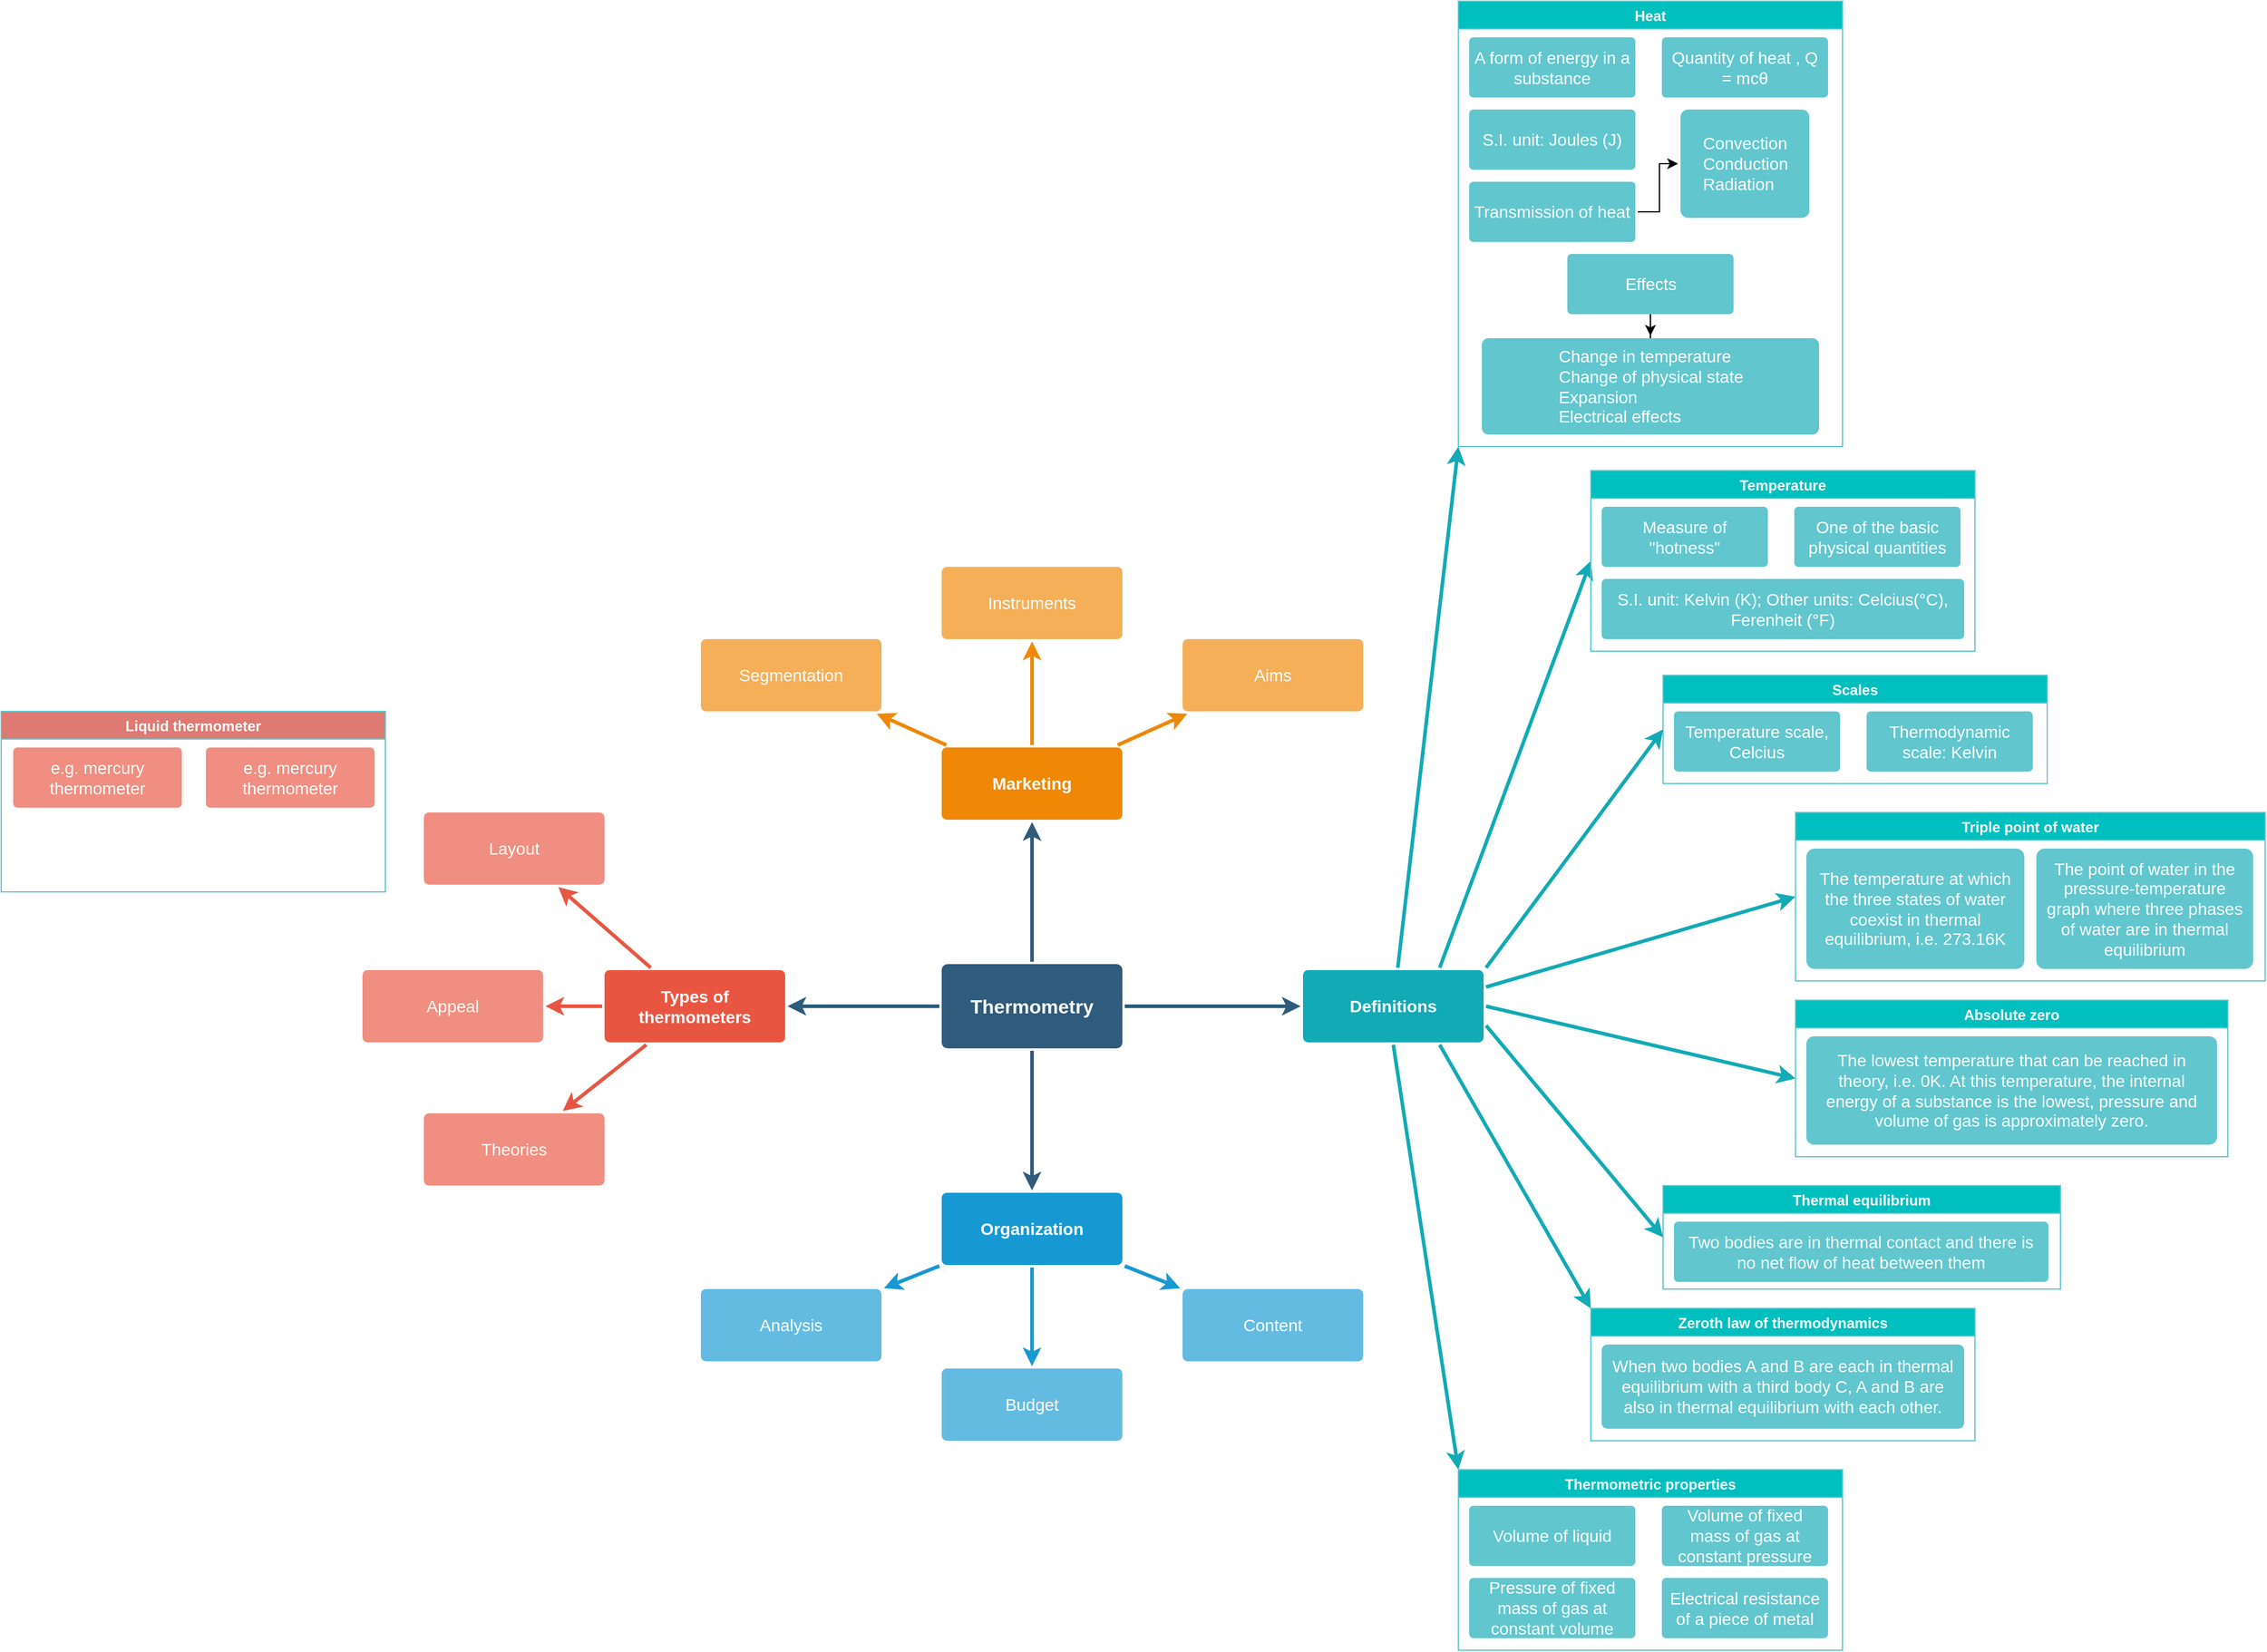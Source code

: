 <mxfile version="13.10.0" type="embed">
    <diagram id="TbqbvbvdqebI-6xGTyaE" name="Page-1">
        <mxGraphModel dx="2243" dy="2118" grid="1" gridSize="10" guides="1" tooltips="1" connect="1" arrows="1" fold="1" page="1" pageScale="1" pageWidth="827" pageHeight="1169" math="1" shadow="0">
            <root>
                <mxCell id="0"/>
                <mxCell id="1" parent="0"/>
                <mxCell id="195" value="" style="edgeStyle=none;rounded=0;jumpStyle=none;html=1;shadow=0;labelBackgroundColor=none;startArrow=none;startFill=0;endArrow=classic;endFill=1;jettySize=auto;orthogonalLoop=1;strokeColor=#2F5B7C;strokeWidth=3;fontFamily=Helvetica;fontSize=16;fontColor=#23445D;spacing=5;" edge="1" parent="1" source="199" target="214">
                    <mxGeometry relative="1" as="geometry"/>
                </mxCell>
                <mxCell id="196" value="" style="edgeStyle=none;rounded=0;jumpStyle=none;html=1;shadow=0;labelBackgroundColor=none;startArrow=none;startFill=0;endArrow=classic;endFill=1;jettySize=auto;orthogonalLoop=1;strokeColor=#2F5B7C;strokeWidth=3;fontFamily=Helvetica;fontSize=16;fontColor=#23445D;spacing=5;" edge="1" parent="1" source="199" target="221">
                    <mxGeometry relative="1" as="geometry"/>
                </mxCell>
                <mxCell id="197" value="" style="edgeStyle=none;rounded=0;jumpStyle=none;html=1;shadow=0;labelBackgroundColor=none;startArrow=none;startFill=0;endArrow=classic;endFill=1;jettySize=auto;orthogonalLoop=1;strokeColor=#2F5B7C;strokeWidth=3;fontFamily=Helvetica;fontSize=16;fontColor=#23445D;spacing=5;" edge="1" parent="1" source="199" target="210">
                    <mxGeometry relative="1" as="geometry"/>
                </mxCell>
                <mxCell id="198" value="" style="edgeStyle=none;rounded=0;jumpStyle=none;html=1;shadow=0;labelBackgroundColor=none;startArrow=none;startFill=0;endArrow=classic;endFill=1;jettySize=auto;orthogonalLoop=1;strokeColor=#2F5B7C;strokeWidth=3;fontFamily=Helvetica;fontSize=16;fontColor=#23445D;spacing=5;" edge="1" parent="1" source="199" target="203">
                    <mxGeometry relative="1" as="geometry"/>
                </mxCell>
                <mxCell id="199" value="Thermometry" style="rounded=1;whiteSpace=wrap;html=1;shadow=0;labelBackgroundColor=none;strokeColor=none;strokeWidth=3;fillColor=#2F5B7C;fontFamily=Helvetica;fontSize=16;fontColor=#FFFFFF;align=center;fontStyle=1;spacing=5;arcSize=7;perimeterSpacing=2;" vertex="1" parent="1">
                    <mxGeometry x="501" y="450" width="150" height="70" as="geometry"/>
                </mxCell>
                <mxCell id="200" value="" style="edgeStyle=none;rounded=1;jumpStyle=none;html=1;shadow=0;labelBackgroundColor=none;startArrow=none;startFill=0;jettySize=auto;orthogonalLoop=1;strokeColor=#E85642;strokeWidth=3;fontFamily=Helvetica;fontSize=14;fontColor=#FFFFFF;spacing=5;fontStyle=1;fillColor=#b0e3e6;" edge="1" parent="1" source="203" target="206">
                    <mxGeometry relative="1" as="geometry"/>
                </mxCell>
                <mxCell id="201" value="" style="edgeStyle=none;rounded=1;jumpStyle=none;html=1;shadow=0;labelBackgroundColor=none;startArrow=none;startFill=0;jettySize=auto;orthogonalLoop=1;strokeColor=#E85642;strokeWidth=3;fontFamily=Helvetica;fontSize=14;fontColor=#FFFFFF;spacing=5;fontStyle=1;fillColor=#b0e3e6;" edge="1" parent="1" source="203" target="205">
                    <mxGeometry relative="1" as="geometry"/>
                </mxCell>
                <mxCell id="202" value="" style="edgeStyle=none;rounded=1;jumpStyle=none;html=1;shadow=0;labelBackgroundColor=none;startArrow=none;startFill=0;jettySize=auto;orthogonalLoop=1;strokeColor=#E85642;strokeWidth=3;fontFamily=Helvetica;fontSize=14;fontColor=#FFFFFF;spacing=5;fontStyle=1;fillColor=#b0e3e6;" edge="1" parent="1" source="203" target="204">
                    <mxGeometry relative="1" as="geometry"/>
                </mxCell>
                <mxCell id="203" value="Types of thermometers" style="rounded=1;whiteSpace=wrap;html=1;shadow=0;labelBackgroundColor=none;strokeColor=none;strokeWidth=3;fillColor=#e85642;fontFamily=Helvetica;fontSize=14;fontColor=#FFFFFF;align=center;spacing=5;fontStyle=1;arcSize=7;perimeterSpacing=2;" vertex="1" parent="1">
                    <mxGeometry x="221" y="455" width="150" height="60" as="geometry"/>
                </mxCell>
                <mxCell id="204" value="Theories" style="rounded=1;whiteSpace=wrap;html=1;shadow=0;labelBackgroundColor=none;strokeColor=none;strokeWidth=3;fillColor=#f08e81;fontFamily=Helvetica;fontSize=14;fontColor=#FFFFFF;align=center;spacing=5;fontStyle=0;arcSize=7;perimeterSpacing=2;" vertex="1" parent="1">
                    <mxGeometry x="71" y="574" width="150" height="60" as="geometry"/>
                </mxCell>
                <mxCell id="205" value="Appeal" style="rounded=1;whiteSpace=wrap;html=1;shadow=0;labelBackgroundColor=none;strokeColor=none;strokeWidth=3;fillColor=#f08e81;fontFamily=Helvetica;fontSize=14;fontColor=#FFFFFF;align=center;spacing=5;fontStyle=0;arcSize=7;perimeterSpacing=2;" vertex="1" parent="1">
                    <mxGeometry x="20" y="455" width="150" height="60" as="geometry"/>
                </mxCell>
                <mxCell id="206" value="Layout" style="rounded=1;whiteSpace=wrap;html=1;shadow=0;labelBackgroundColor=none;strokeColor=none;strokeWidth=3;fillColor=#f08e81;fontFamily=Helvetica;fontSize=14;fontColor=#FFFFFF;align=center;spacing=5;fontStyle=0;arcSize=7;perimeterSpacing=2;" vertex="1" parent="1">
                    <mxGeometry x="71" y="324" width="150" height="60" as="geometry"/>
                </mxCell>
                <mxCell id="207" value="" style="edgeStyle=none;rounded=0;jumpStyle=none;html=1;shadow=0;labelBackgroundColor=none;startArrow=none;startFill=0;endArrow=classic;endFill=1;jettySize=auto;orthogonalLoop=1;strokeColor=#1699D3;strokeWidth=3;fontFamily=Helvetica;fontSize=14;fontColor=#FFFFFF;spacing=5;" edge="1" parent="1" source="210" target="213">
                    <mxGeometry relative="1" as="geometry"/>
                </mxCell>
                <mxCell id="208" value="" style="edgeStyle=none;rounded=0;jumpStyle=none;html=1;shadow=0;labelBackgroundColor=none;startArrow=none;startFill=0;endArrow=classic;endFill=1;jettySize=auto;orthogonalLoop=1;strokeColor=#1699D3;strokeWidth=3;fontFamily=Helvetica;fontSize=14;fontColor=#FFFFFF;spacing=5;" edge="1" parent="1" source="210" target="212">
                    <mxGeometry relative="1" as="geometry"/>
                </mxCell>
                <mxCell id="209" value="" style="edgeStyle=none;rounded=0;jumpStyle=none;html=1;shadow=0;labelBackgroundColor=none;startArrow=none;startFill=0;endArrow=classic;endFill=1;jettySize=auto;orthogonalLoop=1;strokeColor=#1699D3;strokeWidth=3;fontFamily=Helvetica;fontSize=14;fontColor=#FFFFFF;spacing=5;" edge="1" parent="1" source="210" target="211">
                    <mxGeometry relative="1" as="geometry"/>
                </mxCell>
                <mxCell id="210" value="Organization" style="rounded=1;whiteSpace=wrap;html=1;shadow=0;labelBackgroundColor=none;strokeColor=none;strokeWidth=3;fillColor=#1699d3;fontFamily=Helvetica;fontSize=14;fontColor=#FFFFFF;align=center;spacing=5;fontStyle=1;arcSize=7;perimeterSpacing=2;" vertex="1" parent="1">
                    <mxGeometry x="501" y="640" width="150" height="60" as="geometry"/>
                </mxCell>
                <mxCell id="211" value="Content" style="rounded=1;whiteSpace=wrap;html=1;shadow=0;labelBackgroundColor=none;strokeColor=none;strokeWidth=3;fillColor=#64bbe2;fontFamily=Helvetica;fontSize=14;fontColor=#FFFFFF;align=center;spacing=5;arcSize=7;perimeterSpacing=2;" vertex="1" parent="1">
                    <mxGeometry x="701" y="720" width="150" height="60" as="geometry"/>
                </mxCell>
                <mxCell id="212" value="Budget" style="rounded=1;whiteSpace=wrap;html=1;shadow=0;labelBackgroundColor=none;strokeColor=none;strokeWidth=3;fillColor=#64bbe2;fontFamily=Helvetica;fontSize=14;fontColor=#FFFFFF;align=center;spacing=5;arcSize=7;perimeterSpacing=2;" vertex="1" parent="1">
                    <mxGeometry x="501" y="786" width="150" height="60" as="geometry"/>
                </mxCell>
                <mxCell id="213" value="Analysis" style="rounded=1;whiteSpace=wrap;html=1;shadow=0;labelBackgroundColor=none;strokeColor=none;strokeWidth=3;fillColor=#64bbe2;fontFamily=Helvetica;fontSize=14;fontColor=#FFFFFF;align=center;spacing=5;arcSize=7;perimeterSpacing=2;" vertex="1" parent="1">
                    <mxGeometry x="301" y="720" width="150" height="60" as="geometry"/>
                </mxCell>
                <mxCell id="214" value="Marketing" style="rounded=1;whiteSpace=wrap;html=1;shadow=0;labelBackgroundColor=none;strokeColor=none;strokeWidth=3;fillColor=#F08705;fontFamily=Helvetica;fontSize=14;fontColor=#FFFFFF;align=center;spacing=5;fontStyle=1;arcSize=7;perimeterSpacing=2;" vertex="1" parent="1">
                    <mxGeometry x="501" y="270" width="150" height="60" as="geometry"/>
                </mxCell>
                <mxCell id="215" value="Aims&lt;br&gt;" style="rounded=1;whiteSpace=wrap;html=1;shadow=0;labelBackgroundColor=none;strokeColor=none;strokeWidth=3;fillColor=#f5af58;fontFamily=Helvetica;fontSize=14;fontColor=#FFFFFF;align=center;spacing=5;arcSize=7;perimeterSpacing=2;" vertex="1" parent="1">
                    <mxGeometry x="701" y="180" width="150" height="60" as="geometry"/>
                </mxCell>
                <mxCell id="216" value="" style="edgeStyle=none;rounded=0;jumpStyle=none;html=1;shadow=0;labelBackgroundColor=none;startArrow=none;startFill=0;endArrow=classic;endFill=1;jettySize=auto;orthogonalLoop=1;strokeColor=#F08705;strokeWidth=3;fontFamily=Helvetica;fontSize=14;fontColor=#FFFFFF;spacing=5;" edge="1" parent="1" source="214" target="215">
                    <mxGeometry relative="1" as="geometry"/>
                </mxCell>
                <mxCell id="217" value="Instruments" style="rounded=1;whiteSpace=wrap;html=1;shadow=0;labelBackgroundColor=none;strokeColor=none;strokeWidth=3;fillColor=#f5af58;fontFamily=Helvetica;fontSize=14;fontColor=#FFFFFF;align=center;spacing=5;arcSize=7;perimeterSpacing=2;" vertex="1" parent="1">
                    <mxGeometry x="501" y="120" width="150" height="60" as="geometry"/>
                </mxCell>
                <mxCell id="218" value="" style="edgeStyle=none;rounded=0;jumpStyle=none;html=1;shadow=0;labelBackgroundColor=none;startArrow=none;startFill=0;endArrow=classic;endFill=1;jettySize=auto;orthogonalLoop=1;strokeColor=#F08705;strokeWidth=3;fontFamily=Helvetica;fontSize=14;fontColor=#FFFFFF;spacing=5;" edge="1" parent="1" source="214" target="217">
                    <mxGeometry relative="1" as="geometry"/>
                </mxCell>
                <mxCell id="219" value="Segmentation" style="rounded=1;whiteSpace=wrap;html=1;shadow=0;labelBackgroundColor=none;strokeColor=none;strokeWidth=3;fillColor=#f5af58;fontFamily=Helvetica;fontSize=14;fontColor=#FFFFFF;align=center;spacing=5;arcSize=7;perimeterSpacing=2;" vertex="1" parent="1">
                    <mxGeometry x="301" y="180" width="150" height="60" as="geometry"/>
                </mxCell>
                <mxCell id="220" value="" style="edgeStyle=none;rounded=0;jumpStyle=none;html=1;shadow=0;labelBackgroundColor=none;startArrow=none;startFill=0;endArrow=classic;endFill=1;jettySize=auto;orthogonalLoop=1;strokeColor=#F08705;strokeWidth=3;fontFamily=Helvetica;fontSize=14;fontColor=#FFFFFF;spacing=5;" edge="1" parent="1" source="214" target="219">
                    <mxGeometry relative="1" as="geometry"/>
                </mxCell>
                <mxCell id="221" value="Definitions" style="rounded=1;whiteSpace=wrap;html=1;shadow=0;labelBackgroundColor=none;strokeColor=none;strokeWidth=3;fillColor=#12aab5;fontFamily=Helvetica;fontSize=14;fontColor=#FFFFFF;align=center;spacing=5;fontStyle=1;arcSize=7;perimeterSpacing=2;" vertex="1" parent="1">
                    <mxGeometry x="801" y="455.0" width="150" height="60" as="geometry"/>
                </mxCell>
                <mxCell id="223" value="" style="edgeStyle=none;rounded=1;jumpStyle=none;html=1;shadow=0;labelBackgroundColor=none;startArrow=none;startFill=0;jettySize=auto;orthogonalLoop=1;strokeColor=#12AAB5;strokeWidth=3;fontFamily=Helvetica;fontSize=14;fontColor=#FFFFFF;spacing=5;fontStyle=1;fillColor=#b0e3e6;exitX=0.5;exitY=1;exitDx=0;exitDy=0;entryX=0;entryY=0;entryDx=0;entryDy=0;" edge="1" parent="1" source="221" target="283">
                    <mxGeometry relative="1" as="geometry">
                        <mxPoint x="937.583" y="592" as="targetPoint"/>
                    </mxGeometry>
                </mxCell>
                <mxCell id="225" value="" style="edgeStyle=none;rounded=1;jumpStyle=none;html=1;shadow=0;labelBackgroundColor=none;startArrow=none;startFill=0;jettySize=auto;orthogonalLoop=1;strokeColor=#12AAB5;strokeWidth=3;fontFamily=Helvetica;fontSize=14;fontColor=#FFFFFF;spacing=5;fontStyle=1;fillColor=#b0e3e6;entryX=0;entryY=0.5;entryDx=0;entryDy=0;exitX=1;exitY=0.25;exitDx=0;exitDy=0;" edge="1" parent="1" source="221" target="270">
                    <mxGeometry relative="1" as="geometry">
                        <mxPoint x="1009" y="516.033" as="targetPoint"/>
                    </mxGeometry>
                </mxCell>
                <mxCell id="227" value="" style="edgeStyle=none;rounded=1;jumpStyle=none;html=1;shadow=0;labelBackgroundColor=none;startArrow=none;startFill=0;jettySize=auto;orthogonalLoop=1;strokeColor=#12AAB5;strokeWidth=3;fontFamily=Helvetica;fontSize=14;fontColor=#FFFFFF;spacing=5;fontStyle=1;fillColor=#b0e3e6;entryX=0;entryY=0.5;entryDx=0;entryDy=0;exitX=0.75;exitY=0;exitDx=0;exitDy=0;" edge="1" parent="1" source="221" target="255">
                    <mxGeometry relative="1" as="geometry">
                        <mxPoint x="1009" y="446.367" as="targetPoint"/>
                    </mxGeometry>
                </mxCell>
                <mxCell id="229" value="" style="edgeStyle=none;rounded=1;jumpStyle=none;html=1;shadow=0;labelBackgroundColor=none;startArrow=none;startFill=0;jettySize=auto;orthogonalLoop=1;strokeColor=#12AAB5;strokeWidth=3;fontFamily=Helvetica;fontSize=14;fontColor=#FFFFFF;spacing=5;fontStyle=1;fillColor=#b0e3e6;entryX=0;entryY=1;entryDx=0;entryDy=0;" edge="1" parent="1" source="221" target="236">
                    <mxGeometry relative="1" as="geometry">
                        <mxPoint x="960" y="369.012" as="targetPoint"/>
                    </mxGeometry>
                </mxCell>
                <mxCell id="236" value="Heat" style="swimlane;gradientColor=none;strokeColor=#61C6CE;fontColor=#FFFFFF;fillColor=#00BFBF;" vertex="1" parent="1">
                    <mxGeometry x="930" y="-350" width="319" height="370" as="geometry"/>
                </mxCell>
                <mxCell id="244" value="&lt;font&gt;A form of energy in a substance&lt;/font&gt;" style="rounded=1;whiteSpace=wrap;html=1;shadow=0;labelBackgroundColor=none;strokeColor=none;strokeWidth=3;fillColor=#61c6ce;fontFamily=Helvetica;fontSize=14;align=center;spacing=5;fontStyle=0;arcSize=7;perimeterSpacing=2;fontColor=#FFFFFF;" vertex="1" parent="236">
                    <mxGeometry x="9" y="30" width="138" height="50" as="geometry"/>
                </mxCell>
                <mxCell id="247" value="&lt;font&gt;Quantity of heat , Q = mcθ&lt;/font&gt;" style="rounded=1;whiteSpace=wrap;html=1;shadow=0;labelBackgroundColor=none;strokeColor=none;strokeWidth=3;fillColor=#61c6ce;fontFamily=Helvetica;fontSize=14;align=center;spacing=5;fontStyle=0;arcSize=7;perimeterSpacing=2;fontColor=#FFFFFF;" vertex="1" parent="236">
                    <mxGeometry x="169" y="30" width="138" height="50" as="geometry"/>
                </mxCell>
                <mxCell id="248" value="&lt;font&gt;S.I. unit: Joules (J)&lt;/font&gt;" style="rounded=1;whiteSpace=wrap;html=1;shadow=0;labelBackgroundColor=none;strokeColor=none;strokeWidth=3;fillColor=#61c6ce;fontFamily=Helvetica;fontSize=14;align=center;spacing=5;fontStyle=0;arcSize=7;perimeterSpacing=2;fontColor=#FFFFFF;" vertex="1" parent="236">
                    <mxGeometry x="9" y="90" width="138" height="50" as="geometry"/>
                </mxCell>
                <mxCell id="249" value="&lt;font&gt;Transmission of heat&lt;/font&gt;" style="rounded=1;whiteSpace=wrap;html=1;shadow=0;labelBackgroundColor=none;strokeColor=none;strokeWidth=3;fillColor=#61c6ce;fontFamily=Helvetica;fontSize=14;align=center;spacing=5;fontStyle=0;arcSize=7;perimeterSpacing=2;fontColor=#FFFFFF;" vertex="1" parent="236">
                    <mxGeometry x="9" y="150" width="138" height="50" as="geometry"/>
                </mxCell>
                <mxCell id="250" value="&lt;div style=&quot;text-align: left&quot;&gt;&lt;span style=&quot;&quot;&gt;Convection&lt;/span&gt;&lt;br&gt;&lt;span style=&quot;&quot;&gt;Conduction&lt;/span&gt;&lt;br&gt;&lt;span style=&quot;&quot;&gt;Radiation&lt;/span&gt;&lt;br&gt;&lt;/div&gt;" style="rounded=1;whiteSpace=wrap;html=1;shadow=0;labelBackgroundColor=none;strokeColor=none;strokeWidth=3;fillColor=#61c6ce;fontFamily=Helvetica;fontSize=14;align=center;spacing=5;fontStyle=0;arcSize=7;perimeterSpacing=2;fontColor=#FFFFFF;" vertex="1" parent="236">
                    <mxGeometry x="184.5" y="90" width="107" height="90" as="geometry"/>
                </mxCell>
                <mxCell id="251" value="" style="edgeStyle=orthogonalEdgeStyle;rounded=0;orthogonalLoop=1;jettySize=auto;html=1;fontColor=#FFFFFF;" edge="1" parent="236" source="249" target="250">
                    <mxGeometry relative="1" as="geometry"/>
                </mxCell>
                <mxCell id="252" value="&lt;font&gt;Effects&lt;/font&gt;" style="rounded=1;whiteSpace=wrap;html=1;shadow=0;labelBackgroundColor=none;strokeColor=none;strokeWidth=3;fillColor=#61c6ce;fontFamily=Helvetica;fontSize=14;align=center;spacing=5;fontStyle=0;arcSize=7;perimeterSpacing=2;fontColor=#FFFFFF;" vertex="1" parent="236">
                    <mxGeometry x="90.5" y="210" width="138" height="50" as="geometry"/>
                </mxCell>
                <mxCell id="253" value="&lt;div style=&quot;text-align: left&quot;&gt;&lt;span style=&quot;&quot;&gt;Change in temperature&lt;/span&gt;&lt;/div&gt;&lt;font&gt;&lt;div style=&quot;text-align: left&quot;&gt;&lt;span&gt;Change of physical state&lt;/span&gt;&lt;/div&gt;&lt;div style=&quot;text-align: left&quot;&gt;&lt;span&gt;Expansion&lt;/span&gt;&lt;/div&gt;&lt;div style=&quot;text-align: left&quot;&gt;&lt;span&gt;Electrical effects&lt;/span&gt;&lt;/div&gt;&lt;/font&gt;" style="rounded=1;whiteSpace=wrap;html=1;shadow=0;labelBackgroundColor=none;strokeColor=none;strokeWidth=3;fillColor=#61c6ce;fontFamily=Helvetica;fontSize=14;align=center;spacing=5;fontStyle=0;arcSize=7;perimeterSpacing=2;fontColor=#FFFFFF;" vertex="1" parent="236">
                    <mxGeometry x="19.5" y="280" width="280" height="80" as="geometry"/>
                </mxCell>
                <mxCell id="254" value="" style="edgeStyle=orthogonalEdgeStyle;rounded=0;orthogonalLoop=1;jettySize=auto;html=1;fontColor=#FFFFFF;" edge="1" parent="236" source="252" target="253">
                    <mxGeometry relative="1" as="geometry"/>
                </mxCell>
                <mxCell id="255" value="Temperature" style="swimlane;gradientColor=none;strokeColor=#61C6CE;fontColor=#FFFFFF;startSize=23;fillColor=#00BFBF;" vertex="1" parent="1">
                    <mxGeometry x="1040" y="40" width="319" height="150" as="geometry"/>
                </mxCell>
                <mxCell id="256" value="Measure of &quot;hotness&quot;" style="rounded=1;whiteSpace=wrap;html=1;shadow=0;labelBackgroundColor=none;strokeColor=none;strokeWidth=3;fillColor=#61c6ce;fontFamily=Helvetica;fontSize=14;align=center;spacing=5;fontStyle=0;arcSize=7;perimeterSpacing=2;fontColor=#FFFFFF;" vertex="1" parent="255">
                    <mxGeometry x="9" y="30" width="138" height="50" as="geometry"/>
                </mxCell>
                <mxCell id="257" value="One of the basic physical quantities" style="rounded=1;whiteSpace=wrap;html=1;shadow=0;labelBackgroundColor=none;strokeColor=none;strokeWidth=3;fillColor=#61c6ce;fontFamily=Helvetica;fontSize=14;align=center;spacing=5;fontStyle=0;arcSize=7;perimeterSpacing=2;fontColor=#FFFFFF;" vertex="1" parent="255">
                    <mxGeometry x="169" y="30" width="138" height="50" as="geometry"/>
                </mxCell>
                <mxCell id="258" value="S.I. unit: Kelvin (K); Other units: Celcius(°C), Ferenheit (°F)" style="rounded=1;whiteSpace=wrap;html=1;shadow=0;labelBackgroundColor=none;strokeColor=none;strokeWidth=3;fillColor=#61c6ce;fontFamily=Helvetica;fontSize=14;align=center;spacing=5;fontStyle=0;arcSize=7;perimeterSpacing=2;fontColor=#FFFFFF;" vertex="1" parent="255">
                    <mxGeometry x="9" y="90" width="301" height="50" as="geometry"/>
                </mxCell>
                <mxCell id="265" value="Scales" style="swimlane;strokeColor=#61C6CE;fontColor=#FFFFFF;startSize=23;fillColor=#00BFBF;" vertex="1" parent="1">
                    <mxGeometry x="1100" y="210" width="319" height="90" as="geometry"/>
                </mxCell>
                <mxCell id="266" value="Temperature scale, Celcius" style="rounded=1;whiteSpace=wrap;html=1;shadow=0;labelBackgroundColor=none;strokeColor=none;strokeWidth=3;fillColor=#61c6ce;fontFamily=Helvetica;fontSize=14;align=center;spacing=5;fontStyle=0;arcSize=7;perimeterSpacing=2;fontColor=#FFFFFF;" vertex="1" parent="265">
                    <mxGeometry x="9" y="30" width="138" height="50" as="geometry"/>
                </mxCell>
                <mxCell id="267" value="Thermodynamic scale: Kelvin" style="rounded=1;whiteSpace=wrap;html=1;shadow=0;labelBackgroundColor=none;strokeColor=none;strokeWidth=3;fillColor=#61c6ce;fontFamily=Helvetica;fontSize=14;align=center;spacing=5;fontStyle=0;arcSize=7;perimeterSpacing=2;fontColor=#FFFFFF;" vertex="1" parent="265">
                    <mxGeometry x="169" y="30" width="138" height="50" as="geometry"/>
                </mxCell>
                <mxCell id="269" value="" style="edgeStyle=none;rounded=1;jumpStyle=none;html=1;shadow=0;labelBackgroundColor=none;startArrow=none;startFill=0;jettySize=auto;orthogonalLoop=1;strokeColor=#12AAB5;strokeWidth=3;fontFamily=Helvetica;fontSize=14;fontColor=#FFFFFF;spacing=5;fontStyle=1;fillColor=#b0e3e6;entryX=0;entryY=0.5;entryDx=0;entryDy=0;exitX=1;exitY=0;exitDx=0;exitDy=0;" edge="1" parent="1" source="221" target="265">
                    <mxGeometry relative="1" as="geometry">
                        <mxPoint x="950.995" y="450" as="sourcePoint"/>
                        <mxPoint x="1030" y="400" as="targetPoint"/>
                    </mxGeometry>
                </mxCell>
                <mxCell id="270" value="Triple point of water" style="swimlane;gradientColor=none;strokeColor=#61C6CE;fontColor=#FFFFFF;startSize=23;fillColor=#00BFBF;" vertex="1" parent="1">
                    <mxGeometry x="1210" y="324" width="390" height="140" as="geometry"/>
                </mxCell>
                <mxCell id="271" value="The temperature at which the three states of water coexist in thermal equilibrium, i.e. 273.16K" style="rounded=1;whiteSpace=wrap;html=1;shadow=0;labelBackgroundColor=none;strokeColor=none;strokeWidth=3;fillColor=#61c6ce;fontFamily=Helvetica;fontSize=14;align=center;spacing=5;fontStyle=0;arcSize=7;perimeterSpacing=2;fontColor=#FFFFFF;" vertex="1" parent="270">
                    <mxGeometry x="9" y="30" width="181" height="100" as="geometry"/>
                </mxCell>
                <mxCell id="272" value="The point of water in the pressure-temperature graph where three phases of water are in thermal equilibrium" style="rounded=1;whiteSpace=wrap;html=1;shadow=0;labelBackgroundColor=none;strokeColor=none;strokeWidth=3;fillColor=#61c6ce;fontFamily=Helvetica;fontSize=14;align=center;spacing=5;fontStyle=0;arcSize=7;perimeterSpacing=2;fontColor=#FFFFFF;" vertex="1" parent="270">
                    <mxGeometry x="200" y="30" width="180" height="100" as="geometry"/>
                </mxCell>
                <mxCell id="273" value="Absolute zero" style="swimlane;gradientColor=none;strokeColor=#61C6CE;fontColor=#FFFFFF;startSize=23;fillColor=#00BFBF;" vertex="1" parent="1">
                    <mxGeometry x="1210" y="480" width="359" height="130" as="geometry"/>
                </mxCell>
                <mxCell id="274" value="The lowest temperature that can be reached in theory, i.e. 0K. At this temperature, the internal energy of a substance is the lowest, pressure and volume of gas is approximately zero." style="rounded=1;whiteSpace=wrap;html=1;shadow=0;labelBackgroundColor=none;strokeColor=none;strokeWidth=3;fillColor=#61c6ce;fontFamily=Helvetica;fontSize=14;align=center;spacing=5;fontStyle=0;arcSize=7;perimeterSpacing=2;fontColor=#FFFFFF;" vertex="1" parent="273">
                    <mxGeometry x="9" y="30" width="341" height="90" as="geometry"/>
                </mxCell>
                <mxCell id="279" value="Thermal equilibrium" style="swimlane;gradientColor=none;strokeColor=#61C6CE;fontColor=#FFFFFF;startSize=23;fillColor=#00BFBF;" vertex="1" parent="1">
                    <mxGeometry x="1100" y="634" width="330" height="86" as="geometry"/>
                </mxCell>
                <mxCell id="280" value="Two bodies are in thermal contact and there is no net flow of heat between them" style="rounded=1;whiteSpace=wrap;html=1;shadow=0;labelBackgroundColor=none;strokeColor=none;strokeWidth=3;fillColor=#61c6ce;fontFamily=Helvetica;fontSize=14;align=center;spacing=5;fontStyle=0;arcSize=7;perimeterSpacing=2;fontColor=#FFFFFF;" vertex="1" parent="279">
                    <mxGeometry x="9" y="30" width="311" height="50" as="geometry"/>
                </mxCell>
                <mxCell id="281" value="Zeroth law of thermodynamics" style="swimlane;gradientColor=none;strokeColor=#61C6CE;fontColor=#FFFFFF;startSize=23;fillColor=#00BFBF;" vertex="1" parent="1">
                    <mxGeometry x="1040" y="736" width="319" height="110" as="geometry"/>
                </mxCell>
                <mxCell id="282" value="When two bodies A and B are each in thermal equilibrium with a third body C, A and B are also in thermal equilibrium with each other." style="rounded=1;whiteSpace=wrap;html=1;shadow=0;labelBackgroundColor=none;strokeColor=none;strokeWidth=3;fillColor=#61c6ce;fontFamily=Helvetica;fontSize=14;align=center;spacing=5;fontStyle=0;arcSize=7;perimeterSpacing=2;fontColor=#FFFFFF;" vertex="1" parent="281">
                    <mxGeometry x="9" y="30" width="301" height="70" as="geometry"/>
                </mxCell>
                <mxCell id="283" value="Thermometric properties" style="swimlane;gradientColor=none;strokeColor=#61C6CE;fontColor=#FFFFFF;startSize=23;fillColor=#00BFBF;" vertex="1" parent="1">
                    <mxGeometry x="930" y="870" width="319" height="150" as="geometry"/>
                </mxCell>
                <mxCell id="284" value="Volume of liquid" style="rounded=1;whiteSpace=wrap;html=1;shadow=0;labelBackgroundColor=none;strokeColor=none;strokeWidth=3;fillColor=#61c6ce;fontFamily=Helvetica;fontSize=14;align=center;spacing=5;fontStyle=0;arcSize=7;perimeterSpacing=2;fontColor=#FFFFFF;" vertex="1" parent="283">
                    <mxGeometry x="9" y="30" width="138" height="50" as="geometry"/>
                </mxCell>
                <mxCell id="285" value="Volume of fixed mass of gas at constant pressure" style="rounded=1;whiteSpace=wrap;html=1;shadow=0;labelBackgroundColor=none;strokeColor=none;strokeWidth=3;fillColor=#61c6ce;fontFamily=Helvetica;fontSize=14;align=center;spacing=5;fontStyle=0;arcSize=7;perimeterSpacing=2;fontColor=#FFFFFF;" vertex="1" parent="283">
                    <mxGeometry x="169" y="30" width="138" height="50" as="geometry"/>
                </mxCell>
                <mxCell id="290" value="Pressure of fixed mass of gas at constant volume" style="rounded=1;whiteSpace=wrap;html=1;shadow=0;labelBackgroundColor=none;strokeColor=none;strokeWidth=3;fillColor=#61c6ce;fontFamily=Helvetica;fontSize=14;align=center;spacing=5;fontStyle=0;arcSize=7;perimeterSpacing=2;fontColor=#FFFFFF;" vertex="1" parent="283">
                    <mxGeometry x="9" y="90" width="138" height="50" as="geometry"/>
                </mxCell>
                <mxCell id="291" value="Electrical resistance of a piece of metal" style="rounded=1;whiteSpace=wrap;html=1;shadow=0;labelBackgroundColor=none;strokeColor=none;strokeWidth=3;fillColor=#61c6ce;fontFamily=Helvetica;fontSize=14;align=center;spacing=5;fontStyle=0;arcSize=7;perimeterSpacing=2;fontColor=#FFFFFF;" vertex="1" parent="283">
                    <mxGeometry x="169" y="90" width="138" height="50" as="geometry"/>
                </mxCell>
                <mxCell id="287" value="" style="edgeStyle=none;rounded=1;jumpStyle=none;html=1;shadow=0;labelBackgroundColor=none;startArrow=none;startFill=0;jettySize=auto;orthogonalLoop=1;strokeColor=#12AAB5;strokeWidth=3;fontFamily=Helvetica;fontSize=14;fontColor=#FFFFFF;spacing=5;fontStyle=1;fillColor=#b0e3e6;entryX=0;entryY=0.5;entryDx=0;entryDy=0;exitX=1;exitY=0.5;exitDx=0;exitDy=0;" edge="1" parent="1" source="221" target="273">
                    <mxGeometry relative="1" as="geometry">
                        <mxPoint x="951" y="485" as="sourcePoint"/>
                        <mxPoint x="1208" y="410" as="targetPoint"/>
                    </mxGeometry>
                </mxCell>
                <mxCell id="288" value="" style="edgeStyle=none;rounded=1;jumpStyle=none;html=1;shadow=0;labelBackgroundColor=none;startArrow=none;startFill=0;jettySize=auto;orthogonalLoop=1;strokeColor=#12AAB5;strokeWidth=3;fontFamily=Helvetica;fontSize=14;fontColor=#FFFFFF;spacing=5;fontStyle=1;fillColor=#b0e3e6;entryX=0;entryY=0.5;entryDx=0;entryDy=0;exitX=1;exitY=0.75;exitDx=0;exitDy=0;" edge="1" parent="1" source="221" target="279">
                    <mxGeometry relative="1" as="geometry">
                        <mxPoint x="953" y="525" as="sourcePoint"/>
                        <mxPoint x="1210" y="585" as="targetPoint"/>
                    </mxGeometry>
                </mxCell>
                <mxCell id="289" value="" style="edgeStyle=none;rounded=1;jumpStyle=none;html=1;shadow=0;labelBackgroundColor=none;startArrow=none;startFill=0;jettySize=auto;orthogonalLoop=1;strokeColor=#12AAB5;strokeWidth=3;fontFamily=Helvetica;fontSize=14;fontColor=#FFFFFF;spacing=5;fontStyle=1;fillColor=#b0e3e6;exitX=0.75;exitY=1;exitDx=0;exitDy=0;entryX=0;entryY=0;entryDx=0;entryDy=0;" edge="1" parent="1" source="221" target="281">
                    <mxGeometry relative="1" as="geometry">
                        <mxPoint x="930" y="531" as="sourcePoint"/>
                        <mxPoint x="1040" y="800" as="targetPoint"/>
                    </mxGeometry>
                </mxCell>
                <mxCell id="292" value="Liquid thermometer" style="swimlane;gradientColor=none;strokeColor=#61C6CE;fontColor=#FFFFFF;startSize=23;fillColor=#DE7A73;" vertex="1" parent="1">
                    <mxGeometry x="-280" y="240" width="319" height="150" as="geometry"/>
                </mxCell>
                <mxCell id="296" value="e.g. mercury thermometer" style="rounded=1;whiteSpace=wrap;html=1;shadow=0;labelBackgroundColor=none;strokeColor=none;strokeWidth=3;fillColor=#f08e81;fontFamily=Helvetica;fontSize=14;fontColor=#FFFFFF;align=center;spacing=5;fontStyle=0;arcSize=7;perimeterSpacing=2;" vertex="1" parent="292">
                    <mxGeometry x="10" y="30" width="140" height="50" as="geometry"/>
                </mxCell>
                <mxCell id="297" value="e.g. mercury thermometer" style="rounded=1;whiteSpace=wrap;html=1;shadow=0;labelBackgroundColor=none;strokeColor=none;strokeWidth=3;fillColor=#f08e81;fontFamily=Helvetica;fontSize=14;fontColor=#FFFFFF;align=center;spacing=5;fontStyle=0;arcSize=7;perimeterSpacing=2;" vertex="1" parent="292">
                    <mxGeometry x="170" y="30" width="140" height="50" as="geometry"/>
                </mxCell>
            </root>
        </mxGraphModel>
    </diagram>
</mxfile>